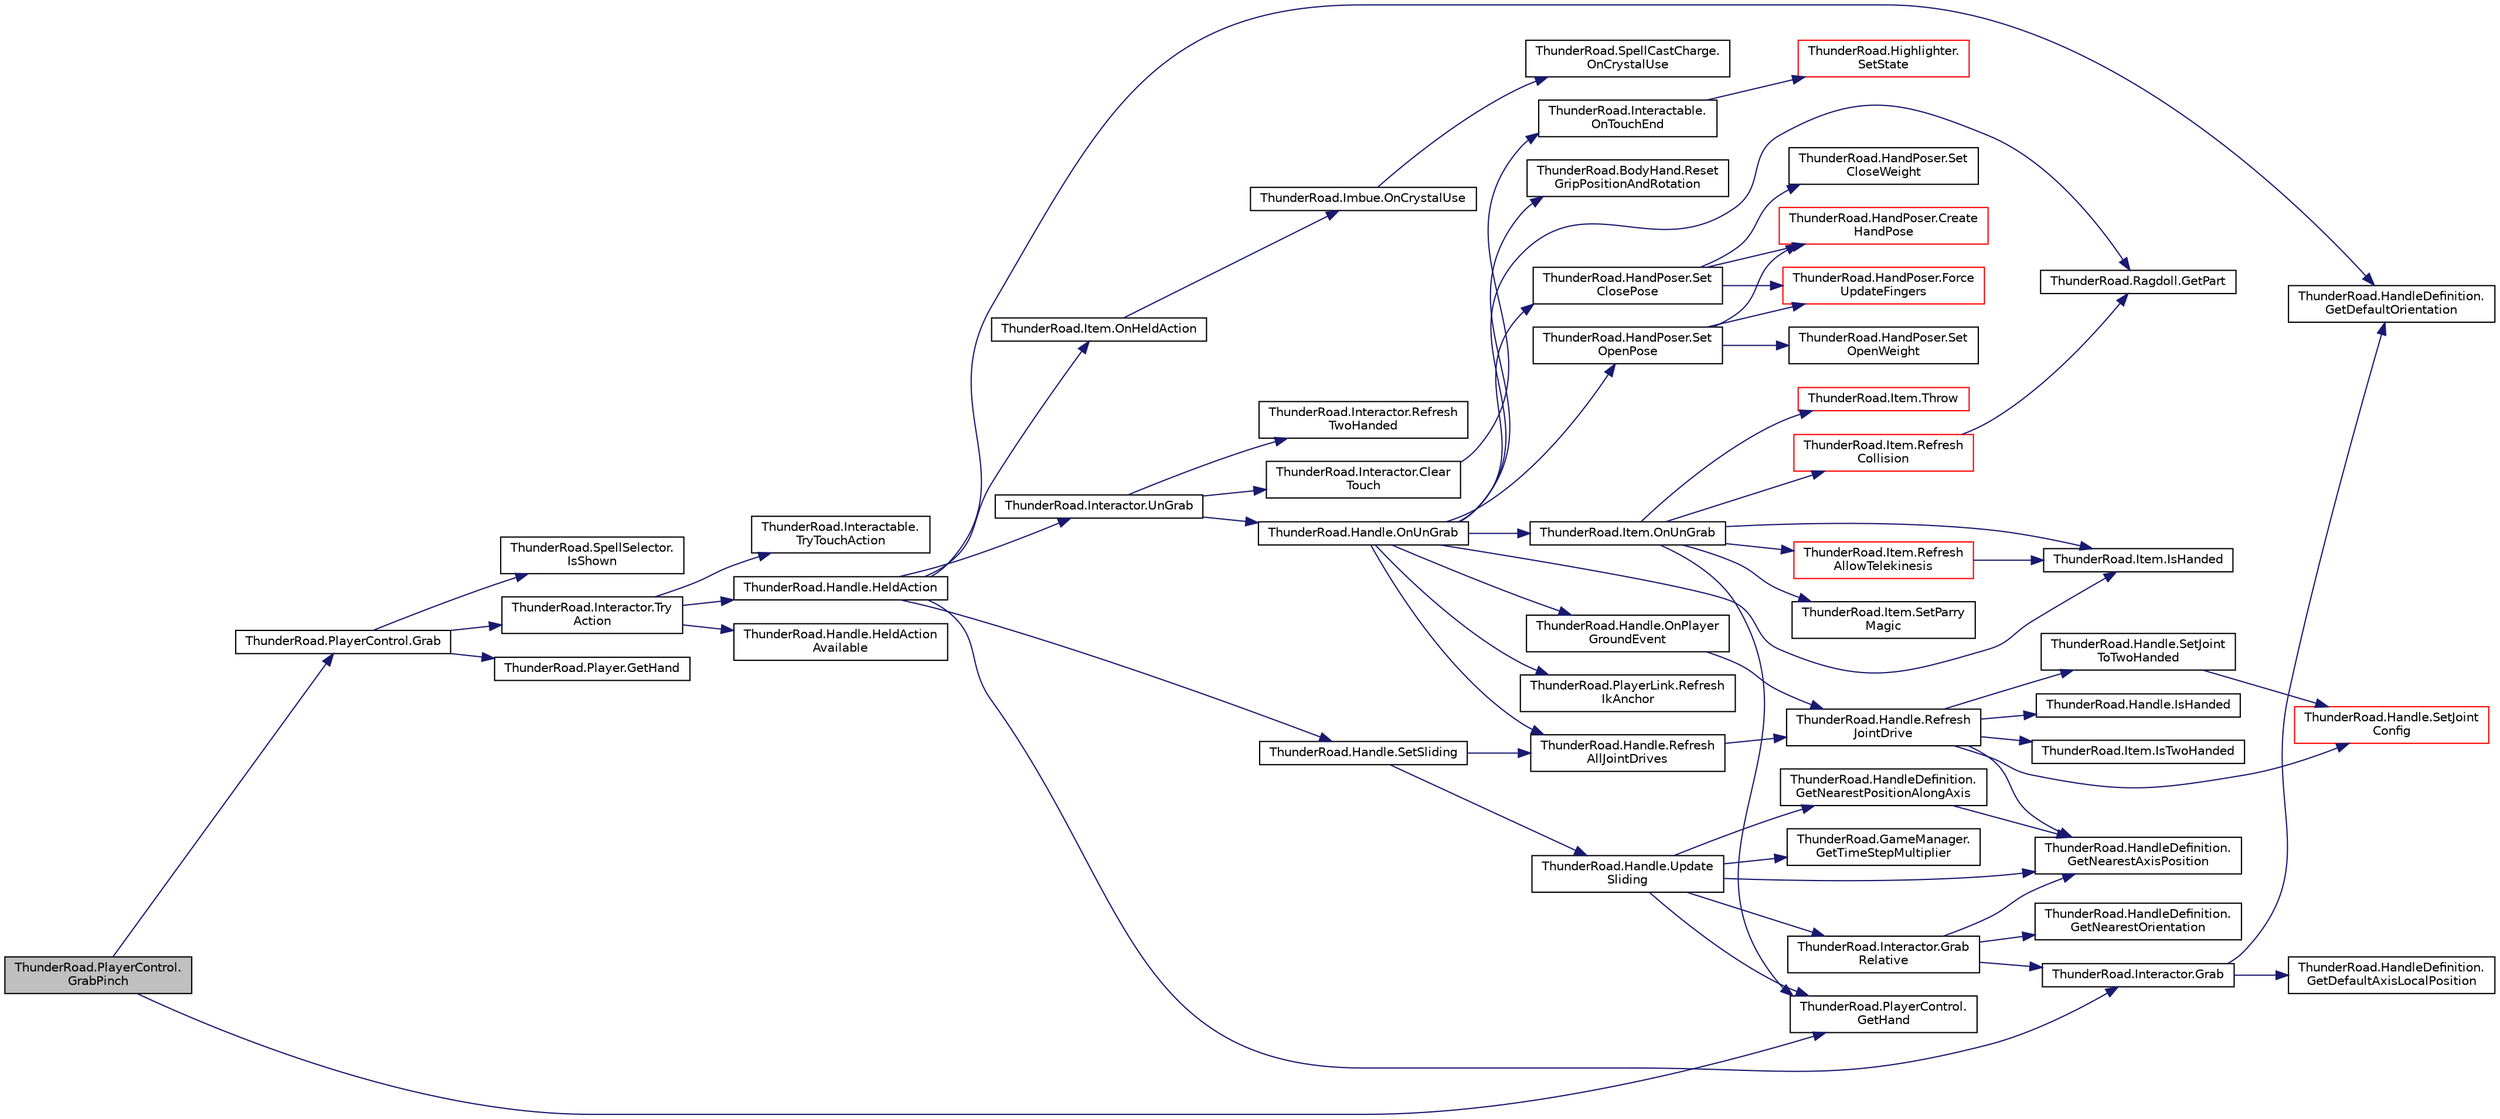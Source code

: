 digraph "ThunderRoad.PlayerControl.GrabPinch"
{
 // LATEX_PDF_SIZE
  edge [fontname="Helvetica",fontsize="10",labelfontname="Helvetica",labelfontsize="10"];
  node [fontname="Helvetica",fontsize="10",shape=record];
  rankdir="LR";
  Node1 [label="ThunderRoad.PlayerControl.\lGrabPinch",height=0.2,width=0.4,color="black", fillcolor="grey75", style="filled", fontcolor="black",tooltip="Grabs the pinch."];
  Node1 -> Node2 [color="midnightblue",fontsize="10",style="solid",fontname="Helvetica"];
  Node2 [label="ThunderRoad.PlayerControl.\lGetHand",height=0.2,width=0.4,color="black", fillcolor="white", style="filled",URL="$class_thunder_road_1_1_player_control.html#a35f9d9f52e8ffc5ad4a3b3a8a18541b9",tooltip="Gets the hand."];
  Node1 -> Node3 [color="midnightblue",fontsize="10",style="solid",fontname="Helvetica"];
  Node3 [label="ThunderRoad.PlayerControl.Grab",height=0.2,width=0.4,color="black", fillcolor="white", style="filled",URL="$class_thunder_road_1_1_player_control.html#a72e0507e4e4c0031d8f327252acc859e",tooltip="Grabs the specified side."];
  Node3 -> Node4 [color="midnightblue",fontsize="10",style="solid",fontname="Helvetica"];
  Node4 [label="ThunderRoad.Player.GetHand",height=0.2,width=0.4,color="black", fillcolor="white", style="filled",URL="$class_thunder_road_1_1_player.html#a962a51d7c0c39e3a5f74763002d394ea",tooltip="Gets the hand."];
  Node3 -> Node5 [color="midnightblue",fontsize="10",style="solid",fontname="Helvetica"];
  Node5 [label="ThunderRoad.SpellSelector.\lIsShown",height=0.2,width=0.4,color="black", fillcolor="white", style="filled",URL="$class_thunder_road_1_1_spell_selector.html#a5b86b5cf9a5e782b9ac5f25bcb3f23c1",tooltip="Determines whether the specified side is shown."];
  Node3 -> Node6 [color="midnightblue",fontsize="10",style="solid",fontname="Helvetica"];
  Node6 [label="ThunderRoad.Interactor.Try\lAction",height=0.2,width=0.4,color="black", fillcolor="white", style="filled",URL="$class_thunder_road_1_1_interactor.html#af2e2749d4d4ae76b944ca0a85051ce00",tooltip="Tries the action."];
  Node6 -> Node7 [color="midnightblue",fontsize="10",style="solid",fontname="Helvetica"];
  Node7 [label="ThunderRoad.Handle.HeldAction",height=0.2,width=0.4,color="black", fillcolor="white", style="filled",URL="$class_thunder_road_1_1_handle.html#a323ec5bfc8a654a3dcdd1155df64feeb",tooltip="Helds the action."];
  Node7 -> Node8 [color="midnightblue",fontsize="10",style="solid",fontname="Helvetica"];
  Node8 [label="ThunderRoad.HandleDefinition.\lGetDefaultOrientation",height=0.2,width=0.4,color="black", fillcolor="white", style="filled",URL="$class_thunder_road_1_1_handle_definition.html#aa732352268d3931f2c3ce33c8e2e9cbf",tooltip="Gets the default orientation."];
  Node7 -> Node9 [color="midnightblue",fontsize="10",style="solid",fontname="Helvetica"];
  Node9 [label="ThunderRoad.Interactor.Grab",height=0.2,width=0.4,color="black", fillcolor="white", style="filled",URL="$class_thunder_road_1_1_interactor.html#a1a3eda7399356280f55b82607f02a74e",tooltip="Grabs the specified handle."];
  Node9 -> Node10 [color="midnightblue",fontsize="10",style="solid",fontname="Helvetica"];
  Node10 [label="ThunderRoad.HandleDefinition.\lGetDefaultAxisLocalPosition",height=0.2,width=0.4,color="black", fillcolor="white", style="filled",URL="$class_thunder_road_1_1_handle_definition.html#a0942db018cce7f5f765299dc1c5e3e09",tooltip="Gets the default axis local position."];
  Node9 -> Node8 [color="midnightblue",fontsize="10",style="solid",fontname="Helvetica"];
  Node7 -> Node11 [color="midnightblue",fontsize="10",style="solid",fontname="Helvetica"];
  Node11 [label="ThunderRoad.Item.OnHeldAction",height=0.2,width=0.4,color="black", fillcolor="white", style="filled",URL="$class_thunder_road_1_1_item.html#a8d6ee8615f90d2ce7bf17b6d84ce5e89",tooltip="Called when [held action]."];
  Node11 -> Node12 [color="midnightblue",fontsize="10",style="solid",fontname="Helvetica"];
  Node12 [label="ThunderRoad.Imbue.OnCrystalUse",height=0.2,width=0.4,color="black", fillcolor="white", style="filled",URL="$class_thunder_road_1_1_imbue.html#affcc8957fca0b8189402c7922a5604d0",tooltip="Called when [crystal use]."];
  Node12 -> Node13 [color="midnightblue",fontsize="10",style="solid",fontname="Helvetica"];
  Node13 [label="ThunderRoad.SpellCastCharge.\lOnCrystalUse",height=0.2,width=0.4,color="black", fillcolor="white", style="filled",URL="$class_thunder_road_1_1_spell_cast_charge.html#a5102676281582cbaa509dd9e694117b8",tooltip="Called when [crystal use]."];
  Node7 -> Node14 [color="midnightblue",fontsize="10",style="solid",fontname="Helvetica"];
  Node14 [label="ThunderRoad.Handle.SetSliding",height=0.2,width=0.4,color="black", fillcolor="white", style="filled",URL="$class_thunder_road_1_1_handle.html#aab7d15d6bd2791e428dee65ff0645d87",tooltip="Sets the sliding."];
  Node14 -> Node15 [color="midnightblue",fontsize="10",style="solid",fontname="Helvetica"];
  Node15 [label="ThunderRoad.Handle.Refresh\lAllJointDrives",height=0.2,width=0.4,color="black", fillcolor="white", style="filled",URL="$class_thunder_road_1_1_handle.html#ad1621fdf3dc9cf924f766dc222cab556",tooltip="Refreshes all joint drives."];
  Node15 -> Node16 [color="midnightblue",fontsize="10",style="solid",fontname="Helvetica"];
  Node16 [label="ThunderRoad.Handle.Refresh\lJointDrive",height=0.2,width=0.4,color="black", fillcolor="white", style="filled",URL="$class_thunder_road_1_1_handle.html#a198ca29640ae1e41a39f0fcd9791c00a",tooltip="Refreshes the joint drive."];
  Node16 -> Node17 [color="midnightblue",fontsize="10",style="solid",fontname="Helvetica"];
  Node17 [label="ThunderRoad.HandleDefinition.\lGetNearestAxisPosition",height=0.2,width=0.4,color="black", fillcolor="white", style="filled",URL="$class_thunder_road_1_1_handle_definition.html#aaecf5668b0c379d67ae0f0dabc9eb8a2",tooltip="Gets the nearest axis position."];
  Node16 -> Node18 [color="midnightblue",fontsize="10",style="solid",fontname="Helvetica"];
  Node18 [label="ThunderRoad.Handle.IsHanded",height=0.2,width=0.4,color="black", fillcolor="white", style="filled",URL="$class_thunder_road_1_1_handle.html#ad64cb9ca1c1e26afc1606d729250516a",tooltip="Determines whether this instance is handed."];
  Node16 -> Node19 [color="midnightblue",fontsize="10",style="solid",fontname="Helvetica"];
  Node19 [label="ThunderRoad.Item.IsTwoHanded",height=0.2,width=0.4,color="black", fillcolor="white", style="filled",URL="$class_thunder_road_1_1_item.html#aa71f102491e167e0878f9617ec50f22e",tooltip="Determines whether [is two handed] [the specified valid handles]."];
  Node16 -> Node20 [color="midnightblue",fontsize="10",style="solid",fontname="Helvetica"];
  Node20 [label="ThunderRoad.Handle.SetJoint\lConfig",height=0.2,width=0.4,color="red", fillcolor="white", style="filled",URL="$class_thunder_road_1_1_handle.html#af877a8b9023994e0b6f3b42365749685",tooltip="Sets the joint configuration."];
  Node16 -> Node22 [color="midnightblue",fontsize="10",style="solid",fontname="Helvetica"];
  Node22 [label="ThunderRoad.Handle.SetJoint\lToTwoHanded",height=0.2,width=0.4,color="black", fillcolor="white", style="filled",URL="$class_thunder_road_1_1_handle.html#a50056543c9c56711ac6bb1b347ec973f",tooltip="Sets the joint to two handed."];
  Node22 -> Node20 [color="midnightblue",fontsize="10",style="solid",fontname="Helvetica"];
  Node14 -> Node23 [color="midnightblue",fontsize="10",style="solid",fontname="Helvetica"];
  Node23 [label="ThunderRoad.Handle.Update\lSliding",height=0.2,width=0.4,color="black", fillcolor="white", style="filled",URL="$class_thunder_road_1_1_handle.html#a9144b2d040743c8c11366afa5edcff95",tooltip="Updates the sliding."];
  Node23 -> Node2 [color="midnightblue",fontsize="10",style="solid",fontname="Helvetica"];
  Node23 -> Node17 [color="midnightblue",fontsize="10",style="solid",fontname="Helvetica"];
  Node23 -> Node24 [color="midnightblue",fontsize="10",style="solid",fontname="Helvetica"];
  Node24 [label="ThunderRoad.HandleDefinition.\lGetNearestPositionAlongAxis",height=0.2,width=0.4,color="black", fillcolor="white", style="filled",URL="$class_thunder_road_1_1_handle_definition.html#a4be84b1bc8db0d0812c0dc194f2e6068",tooltip="Gets the nearest position along axis."];
  Node24 -> Node17 [color="midnightblue",fontsize="10",style="solid",fontname="Helvetica"];
  Node23 -> Node25 [color="midnightblue",fontsize="10",style="solid",fontname="Helvetica"];
  Node25 [label="ThunderRoad.GameManager.\lGetTimeStepMultiplier",height=0.2,width=0.4,color="black", fillcolor="white", style="filled",URL="$class_thunder_road_1_1_game_manager.html#ab8892ec7641b97f4ed1f961c0662aea7",tooltip="Gets the time step multiplier."];
  Node23 -> Node26 [color="midnightblue",fontsize="10",style="solid",fontname="Helvetica"];
  Node26 [label="ThunderRoad.Interactor.Grab\lRelative",height=0.2,width=0.4,color="black", fillcolor="white", style="filled",URL="$class_thunder_road_1_1_interactor.html#a12a4afe40fd1fbb05b48ba5e1f366855",tooltip="Grabs the relative."];
  Node26 -> Node17 [color="midnightblue",fontsize="10",style="solid",fontname="Helvetica"];
  Node26 -> Node27 [color="midnightblue",fontsize="10",style="solid",fontname="Helvetica"];
  Node27 [label="ThunderRoad.HandleDefinition.\lGetNearestOrientation",height=0.2,width=0.4,color="black", fillcolor="white", style="filled",URL="$class_thunder_road_1_1_handle_definition.html#a8b0f387e808fe21e3d6ee9bd2cc89cba",tooltip="Gets the nearest orientation."];
  Node26 -> Node9 [color="midnightblue",fontsize="10",style="solid",fontname="Helvetica"];
  Node7 -> Node28 [color="midnightblue",fontsize="10",style="solid",fontname="Helvetica"];
  Node28 [label="ThunderRoad.Interactor.UnGrab",height=0.2,width=0.4,color="black", fillcolor="white", style="filled",URL="$class_thunder_road_1_1_interactor.html#aac5f1c05c892d8f18262b910ba75c8ae",tooltip="Uns the grab."];
  Node28 -> Node29 [color="midnightblue",fontsize="10",style="solid",fontname="Helvetica"];
  Node29 [label="ThunderRoad.Interactor.Clear\lTouch",height=0.2,width=0.4,color="black", fillcolor="white", style="filled",URL="$class_thunder_road_1_1_interactor.html#a32bff7045c10e93443547097126de42e",tooltip="Clears the touch."];
  Node29 -> Node30 [color="midnightblue",fontsize="10",style="solid",fontname="Helvetica"];
  Node30 [label="ThunderRoad.Interactable.\lOnTouchEnd",height=0.2,width=0.4,color="black", fillcolor="white", style="filled",URL="$class_thunder_road_1_1_interactable.html#a33c2f46971a169e09a6430afeee14039",tooltip="Called when [touch end]."];
  Node30 -> Node31 [color="midnightblue",fontsize="10",style="solid",fontname="Helvetica"];
  Node31 [label="ThunderRoad.Highlighter.\lSetState",height=0.2,width=0.4,color="red", fillcolor="white", style="filled",URL="$class_thunder_road_1_1_highlighter.html#aa1487a513b92c7ebb44777930e1bed55",tooltip="Sets the state."];
  Node28 -> Node37 [color="midnightblue",fontsize="10",style="solid",fontname="Helvetica"];
  Node37 [label="ThunderRoad.Handle.OnUnGrab",height=0.2,width=0.4,color="black", fillcolor="white", style="filled",URL="$class_thunder_road_1_1_handle.html#a75074ab7acb56294512dada6437cd799",tooltip="Called when [un grab]."];
  Node37 -> Node38 [color="midnightblue",fontsize="10",style="solid",fontname="Helvetica"];
  Node38 [label="ThunderRoad.Ragdoll.GetPart",height=0.2,width=0.4,color="black", fillcolor="white", style="filled",URL="$class_thunder_road_1_1_ragdoll.html#a63bb50459ca0652451c1aef3fc8155cb",tooltip="Gets the part."];
  Node37 -> Node39 [color="midnightblue",fontsize="10",style="solid",fontname="Helvetica"];
  Node39 [label="ThunderRoad.Item.IsHanded",height=0.2,width=0.4,color="black", fillcolor="white", style="filled",URL="$class_thunder_road_1_1_item.html#a3f6db977accd385918e6ac7b140e9872",tooltip="Determines whether the specified side is handed."];
  Node37 -> Node40 [color="midnightblue",fontsize="10",style="solid",fontname="Helvetica"];
  Node40 [label="ThunderRoad.Handle.OnPlayer\lGroundEvent",height=0.2,width=0.4,color="black", fillcolor="white", style="filled",URL="$class_thunder_road_1_1_handle.html#ae62c5fccfe4c2ce3a50f2e9d21963572",tooltip="Called when [player ground event]."];
  Node40 -> Node16 [color="midnightblue",fontsize="10",style="solid",fontname="Helvetica"];
  Node37 -> Node41 [color="midnightblue",fontsize="10",style="solid",fontname="Helvetica"];
  Node41 [label="ThunderRoad.Item.OnUnGrab",height=0.2,width=0.4,color="black", fillcolor="white", style="filled",URL="$class_thunder_road_1_1_item.html#a00f67a71073d5a4877cebb2ab84ee65a",tooltip="Called when [un grab]."];
  Node41 -> Node2 [color="midnightblue",fontsize="10",style="solid",fontname="Helvetica"];
  Node41 -> Node39 [color="midnightblue",fontsize="10",style="solid",fontname="Helvetica"];
  Node41 -> Node42 [color="midnightblue",fontsize="10",style="solid",fontname="Helvetica"];
  Node42 [label="ThunderRoad.Item.Refresh\lAllowTelekinesis",height=0.2,width=0.4,color="red", fillcolor="white", style="filled",URL="$class_thunder_road_1_1_item.html#acfe999b997b96e216b489d06b0e28ec2",tooltip="Refreshes the allow telekinesis."];
  Node42 -> Node39 [color="midnightblue",fontsize="10",style="solid",fontname="Helvetica"];
  Node41 -> Node45 [color="midnightblue",fontsize="10",style="solid",fontname="Helvetica"];
  Node45 [label="ThunderRoad.Item.Refresh\lCollision",height=0.2,width=0.4,color="red", fillcolor="white", style="filled",URL="$class_thunder_road_1_1_item.html#a6a4c857535cb043d56ddf774e1f7f390",tooltip="Refreshes the collision."];
  Node45 -> Node38 [color="midnightblue",fontsize="10",style="solid",fontname="Helvetica"];
  Node41 -> Node56 [color="midnightblue",fontsize="10",style="solid",fontname="Helvetica"];
  Node56 [label="ThunderRoad.Item.SetParry\lMagic",height=0.2,width=0.4,color="black", fillcolor="white", style="filled",URL="$class_thunder_road_1_1_item.html#a54f3d4cddf76935a6bb89c02cfc2aab4",tooltip="Sets the parry magic."];
  Node41 -> Node57 [color="midnightblue",fontsize="10",style="solid",fontname="Helvetica"];
  Node57 [label="ThunderRoad.Item.Throw",height=0.2,width=0.4,color="red", fillcolor="white", style="filled",URL="$class_thunder_road_1_1_item.html#a093146a18f771d8c8ad8333dab93c4f8",tooltip="Throws the specified throw multiplier."];
  Node37 -> Node15 [color="midnightblue",fontsize="10",style="solid",fontname="Helvetica"];
  Node37 -> Node58 [color="midnightblue",fontsize="10",style="solid",fontname="Helvetica"];
  Node58 [label="ThunderRoad.PlayerLink.Refresh\lIkAnchor",height=0.2,width=0.4,color="black", fillcolor="white", style="filled",URL="$class_thunder_road_1_1_player_link.html#ace8e9c4b3db1a9140f273fb5d97a8ac8",tooltip="Refreshes the ik anchor."];
  Node37 -> Node59 [color="midnightblue",fontsize="10",style="solid",fontname="Helvetica"];
  Node59 [label="ThunderRoad.BodyHand.Reset\lGripPositionAndRotation",height=0.2,width=0.4,color="black", fillcolor="white", style="filled",URL="$class_thunder_road_1_1_body_hand.html#a4d85635b5cda5094b32af5a363686c0b",tooltip="Resets the grip position and rotation."];
  Node37 -> Node60 [color="midnightblue",fontsize="10",style="solid",fontname="Helvetica"];
  Node60 [label="ThunderRoad.HandPoser.Set\lClosePose",height=0.2,width=0.4,color="black", fillcolor="white", style="filled",URL="$class_thunder_road_1_1_hand_poser.html#a343c75f2c13c6390f5dcb55278466712",tooltip="Sets the close pose."];
  Node60 -> Node61 [color="midnightblue",fontsize="10",style="solid",fontname="Helvetica"];
  Node61 [label="ThunderRoad.HandPoser.Create\lHandPose",height=0.2,width=0.4,color="red", fillcolor="white", style="filled",URL="$class_thunder_road_1_1_hand_poser.html#a14f49279567da792b5921424a61c58b6",tooltip="Creates the hand pose."];
  Node60 -> Node64 [color="midnightblue",fontsize="10",style="solid",fontname="Helvetica"];
  Node64 [label="ThunderRoad.HandPoser.Force\lUpdateFingers",height=0.2,width=0.4,color="red", fillcolor="white", style="filled",URL="$class_thunder_road_1_1_hand_poser.html#a0c1086136b39823b4fcd770426e12a2b",tooltip="Forces the update fingers."];
  Node60 -> Node71 [color="midnightblue",fontsize="10",style="solid",fontname="Helvetica"];
  Node71 [label="ThunderRoad.HandPoser.Set\lCloseWeight",height=0.2,width=0.4,color="black", fillcolor="white", style="filled",URL="$class_thunder_road_1_1_hand_poser.html#af52a8cf2bc60491f2941a73364ba258a",tooltip="Sets the close weight."];
  Node37 -> Node72 [color="midnightblue",fontsize="10",style="solid",fontname="Helvetica"];
  Node72 [label="ThunderRoad.HandPoser.Set\lOpenPose",height=0.2,width=0.4,color="black", fillcolor="white", style="filled",URL="$class_thunder_road_1_1_hand_poser.html#a3e6c4ca79e2e57ad1824711223f52c99",tooltip="Sets the open pose."];
  Node72 -> Node61 [color="midnightblue",fontsize="10",style="solid",fontname="Helvetica"];
  Node72 -> Node64 [color="midnightblue",fontsize="10",style="solid",fontname="Helvetica"];
  Node72 -> Node73 [color="midnightblue",fontsize="10",style="solid",fontname="Helvetica"];
  Node73 [label="ThunderRoad.HandPoser.Set\lOpenWeight",height=0.2,width=0.4,color="black", fillcolor="white", style="filled",URL="$class_thunder_road_1_1_hand_poser.html#ab8c2d514e77308627ec5af639158dbb8",tooltip="Sets the open weight."];
  Node28 -> Node74 [color="midnightblue",fontsize="10",style="solid",fontname="Helvetica"];
  Node74 [label="ThunderRoad.Interactor.Refresh\lTwoHanded",height=0.2,width=0.4,color="black", fillcolor="white", style="filled",URL="$class_thunder_road_1_1_interactor.html#ac449186e620c7fef417dc1cad4abaf32",tooltip="Refreshes the two handed."];
  Node6 -> Node75 [color="midnightblue",fontsize="10",style="solid",fontname="Helvetica"];
  Node75 [label="ThunderRoad.Handle.HeldAction\lAvailable",height=0.2,width=0.4,color="black", fillcolor="white", style="filled",URL="$class_thunder_road_1_1_handle.html#a4ab2a17db45f094e2f8ee2668b34a2bd",tooltip="Helds the action available."];
  Node6 -> Node76 [color="midnightblue",fontsize="10",style="solid",fontname="Helvetica"];
  Node76 [label="ThunderRoad.Interactable.\lTryTouchAction",height=0.2,width=0.4,color="black", fillcolor="white", style="filled",URL="$class_thunder_road_1_1_interactable.html#aaffe50aecc8ec7686b19fd6afef3d0d0",tooltip="Tries the touch action."];
}

